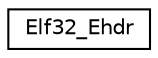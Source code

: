 digraph "Graphical Class Hierarchy"
{
 // LATEX_PDF_SIZE
  edge [fontname="Helvetica",fontsize="10",labelfontname="Helvetica",labelfontsize="10"];
  node [fontname="Helvetica",fontsize="10",shape=record];
  rankdir="LR";
  Node0 [label="Elf32_Ehdr",height=0.2,width=0.4,color="black", fillcolor="white", style="filled",URL="$structElf32__Ehdr.html",tooltip=" "];
}
